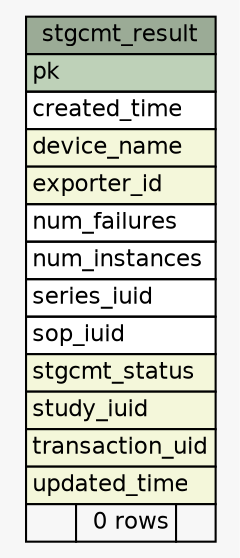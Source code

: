 // dot 2.40.1 on Linux 4.15.0-32-generic
// SchemaSpy rev 590
digraph "stgcmt_result" {
  graph [
    rankdir="RL"
    bgcolor="#f7f7f7"
    nodesep="0.18"
    ranksep="0.46"
    fontname="Helvetica"
    fontsize="11"
  ];
  node [
    fontname="Helvetica"
    fontsize="11"
    shape="plaintext"
  ];
  edge [
    arrowsize="0.8"
  ];
  "stgcmt_result" [
    label=<
    <TABLE BORDER="0" CELLBORDER="1" CELLSPACING="0" BGCOLOR="#ffffff">
      <TR><TD COLSPAN="3" BGCOLOR="#9bab96" ALIGN="CENTER">stgcmt_result</TD></TR>
      <TR><TD PORT="pk" COLSPAN="3" BGCOLOR="#bed1b8" ALIGN="LEFT">pk</TD></TR>
      <TR><TD PORT="created_time" COLSPAN="3" ALIGN="LEFT">created_time</TD></TR>
      <TR><TD PORT="device_name" COLSPAN="3" BGCOLOR="#f4f7da" ALIGN="LEFT">device_name</TD></TR>
      <TR><TD PORT="exporter_id" COLSPAN="3" BGCOLOR="#f4f7da" ALIGN="LEFT">exporter_id</TD></TR>
      <TR><TD PORT="num_failures" COLSPAN="3" ALIGN="LEFT">num_failures</TD></TR>
      <TR><TD PORT="num_instances" COLSPAN="3" ALIGN="LEFT">num_instances</TD></TR>
      <TR><TD PORT="series_iuid" COLSPAN="3" ALIGN="LEFT">series_iuid</TD></TR>
      <TR><TD PORT="sop_iuid" COLSPAN="3" ALIGN="LEFT">sop_iuid</TD></TR>
      <TR><TD PORT="stgcmt_status" COLSPAN="3" BGCOLOR="#f4f7da" ALIGN="LEFT">stgcmt_status</TD></TR>
      <TR><TD PORT="study_iuid" COLSPAN="3" BGCOLOR="#f4f7da" ALIGN="LEFT">study_iuid</TD></TR>
      <TR><TD PORT="transaction_uid" COLSPAN="3" BGCOLOR="#f4f7da" ALIGN="LEFT">transaction_uid</TD></TR>
      <TR><TD PORT="updated_time" COLSPAN="3" BGCOLOR="#f4f7da" ALIGN="LEFT">updated_time</TD></TR>
      <TR><TD ALIGN="LEFT" BGCOLOR="#f7f7f7">  </TD><TD ALIGN="RIGHT" BGCOLOR="#f7f7f7">0 rows</TD><TD ALIGN="RIGHT" BGCOLOR="#f7f7f7">  </TD></TR>
    </TABLE>>
    URL="tables/stgcmt_result.html"
    tooltip="stgcmt_result"
  ];
}
